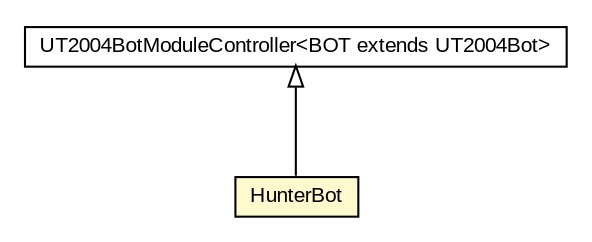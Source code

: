 #!/usr/local/bin/dot
#
# Class diagram 
# Generated by UMLGraph version 5.1 (http://www.umlgraph.org/)
#

digraph G {
	edge [fontname="arial",fontsize=10,labelfontname="arial",labelfontsize=10];
	node [fontname="arial",fontsize=10,shape=plaintext];
	nodesep=0.25;
	ranksep=0.5;
	// com.mycompany.mavenproject2.HunterBot
	c3 [label=<<table title="com.mycompany.mavenproject2.HunterBot" border="0" cellborder="1" cellspacing="0" cellpadding="2" port="p" bgcolor="lemonChiffon" href="./HunterBot.html">
		<tr><td><table border="0" cellspacing="0" cellpadding="1">
<tr><td align="center" balign="center"> HunterBot </td></tr>
		</table></td></tr>
		</table>>, fontname="arial", fontcolor="black", fontsize=10.0];
	//com.mycompany.mavenproject2.HunterBot extends cz.cuni.amis.pogamut.ut2004.bot.impl.UT2004BotModuleController<cz.cuni.amis.pogamut.ut2004.bot.impl.UT2004Bot>
	c5:p -> c3:p [dir=back,arrowtail=empty];
	// cz.cuni.amis.pogamut.ut2004.bot.impl.UT2004BotModuleController<BOT extends cz.cuni.amis.pogamut.ut2004.bot.impl.UT2004Bot>
	c5 [label=<<table title="cz.cuni.amis.pogamut.ut2004.bot.impl.UT2004BotModuleController" border="0" cellborder="1" cellspacing="0" cellpadding="2" port="p" href="http://java.sun.com/j2se/1.4.2/docs/api/cz/cuni/amis/pogamut/ut2004/bot/impl/UT2004BotModuleController.html">
		<tr><td><table border="0" cellspacing="0" cellpadding="1">
<tr><td align="center" balign="center"> UT2004BotModuleController&lt;BOT extends UT2004Bot&gt; </td></tr>
		</table></td></tr>
		</table>>, fontname="arial", fontcolor="black", fontsize=10.0];
}


